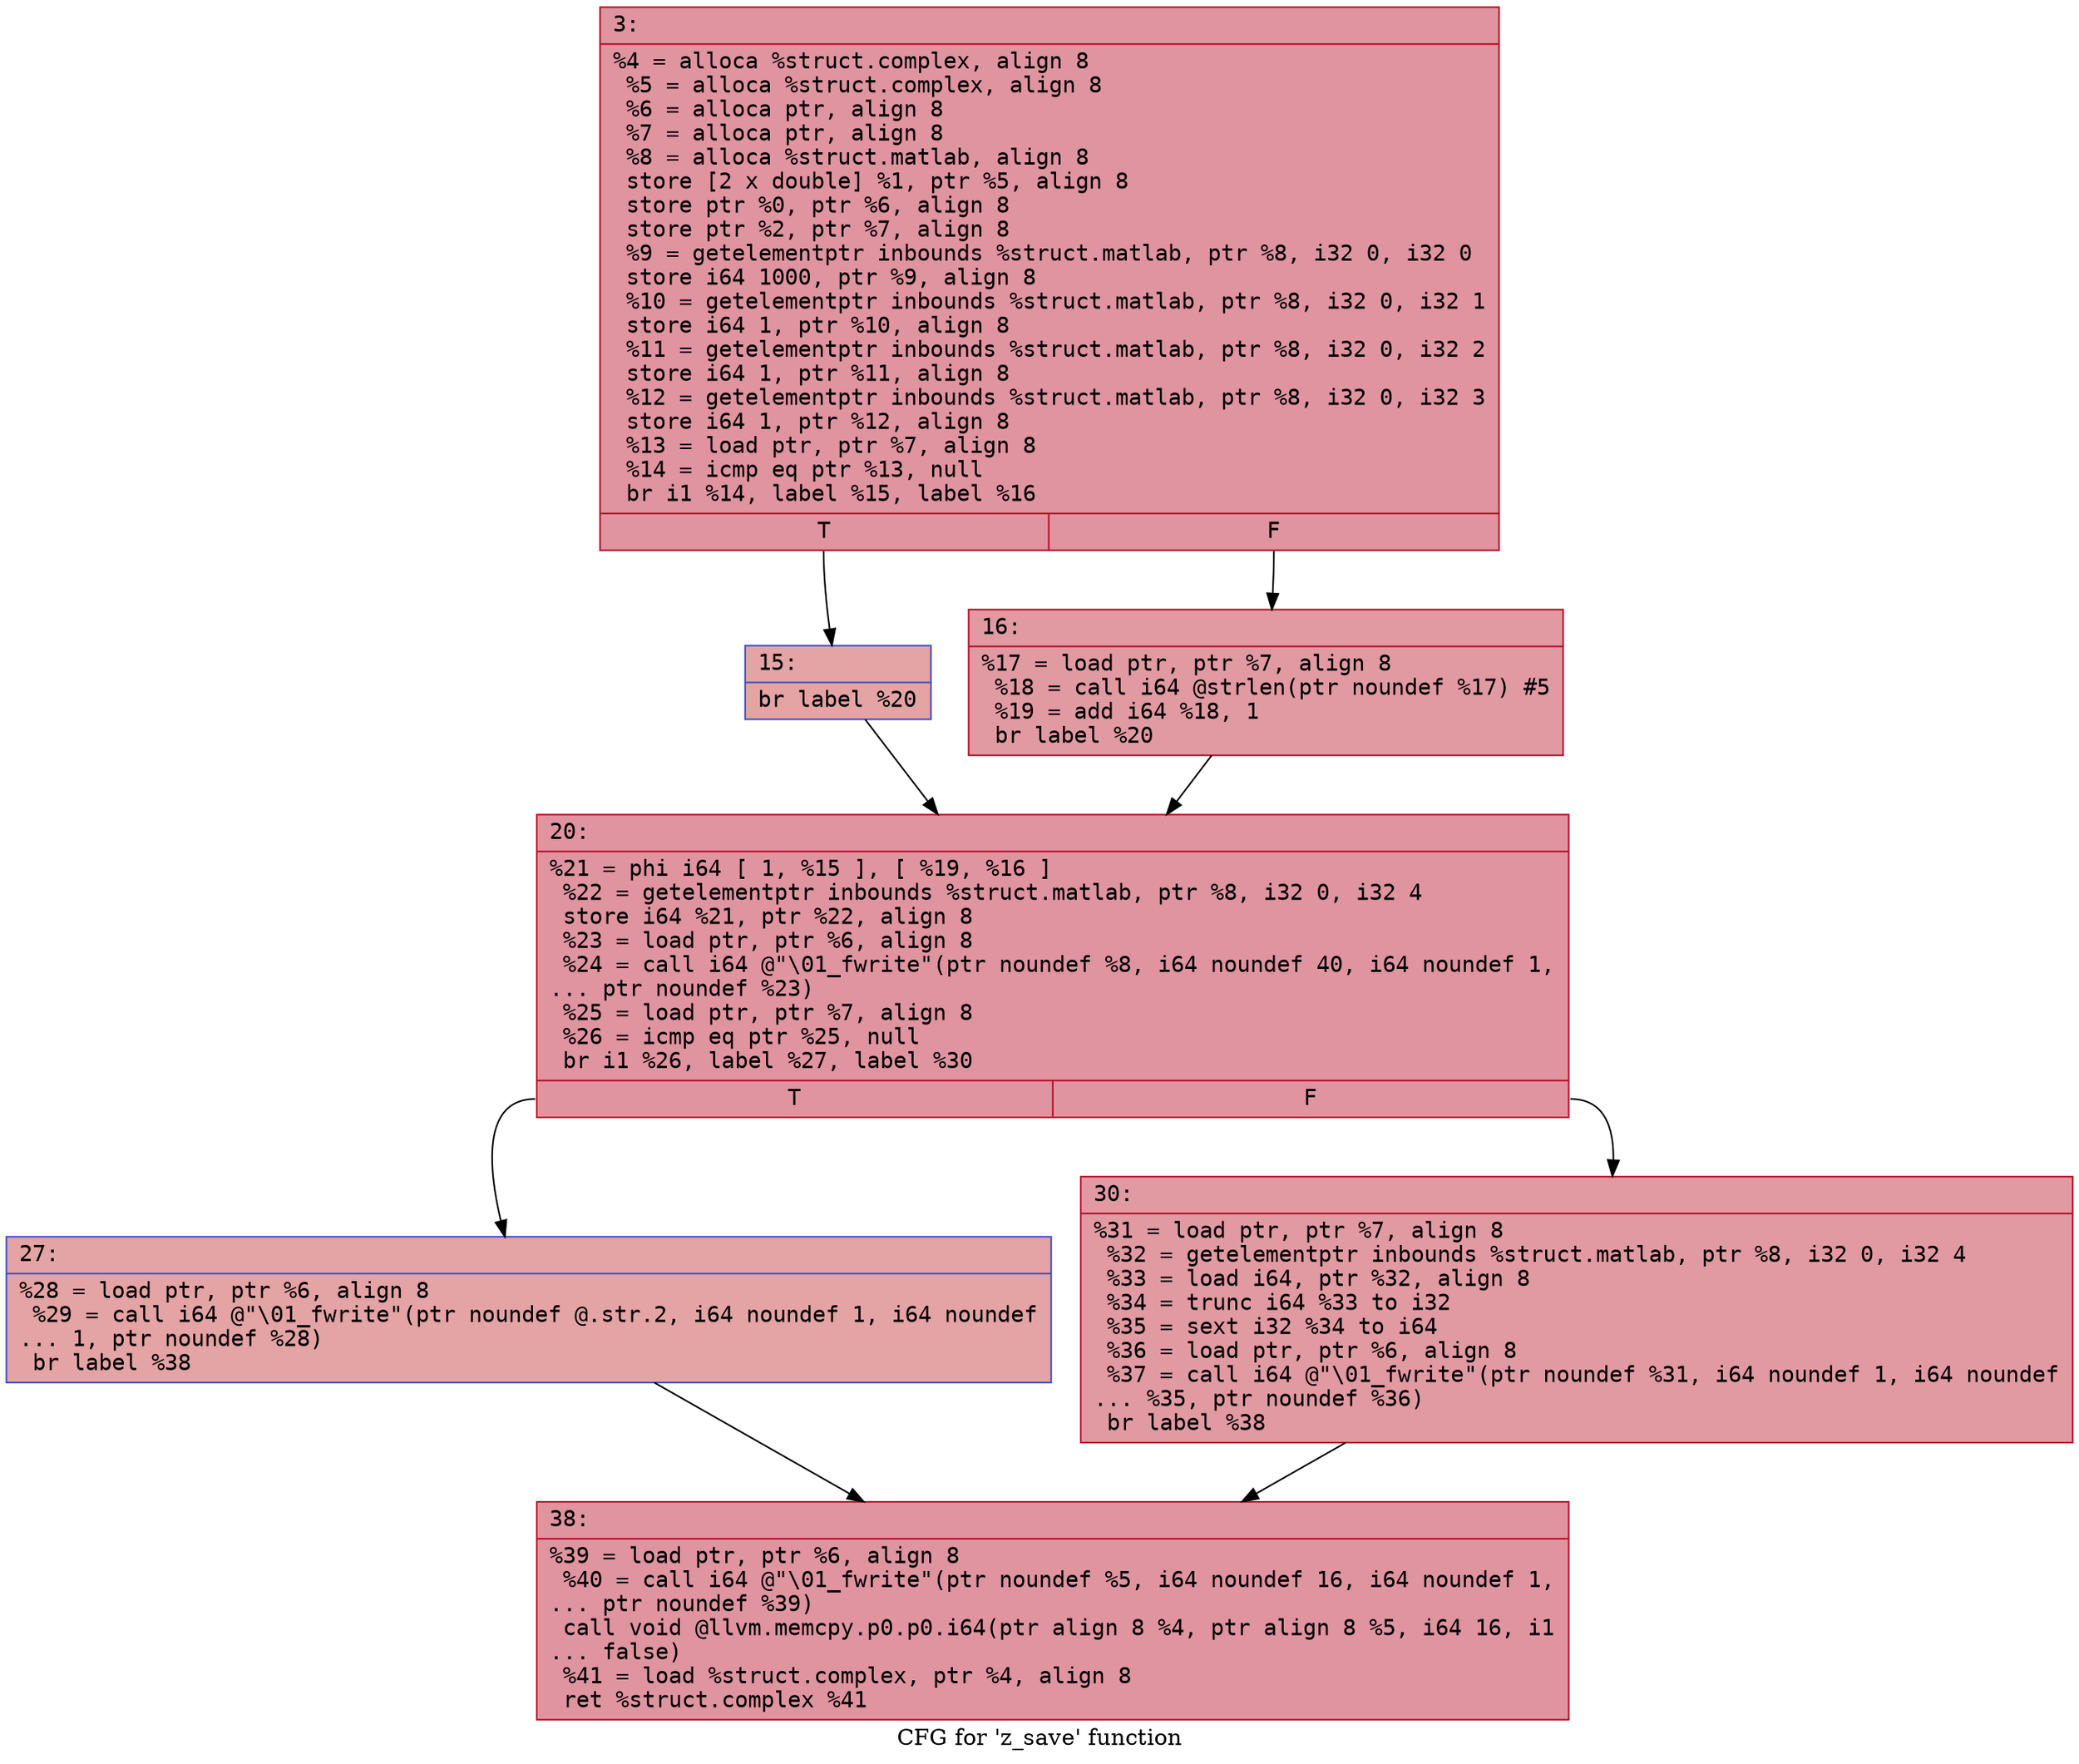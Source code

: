 digraph "CFG for 'z_save' function" {
	label="CFG for 'z_save' function";

	Node0x600000542da0 [shape=record,color="#b70d28ff", style=filled, fillcolor="#b70d2870" fontname="Courier",label="{3:\l|  %4 = alloca %struct.complex, align 8\l  %5 = alloca %struct.complex, align 8\l  %6 = alloca ptr, align 8\l  %7 = alloca ptr, align 8\l  %8 = alloca %struct.matlab, align 8\l  store [2 x double] %1, ptr %5, align 8\l  store ptr %0, ptr %6, align 8\l  store ptr %2, ptr %7, align 8\l  %9 = getelementptr inbounds %struct.matlab, ptr %8, i32 0, i32 0\l  store i64 1000, ptr %9, align 8\l  %10 = getelementptr inbounds %struct.matlab, ptr %8, i32 0, i32 1\l  store i64 1, ptr %10, align 8\l  %11 = getelementptr inbounds %struct.matlab, ptr %8, i32 0, i32 2\l  store i64 1, ptr %11, align 8\l  %12 = getelementptr inbounds %struct.matlab, ptr %8, i32 0, i32 3\l  store i64 1, ptr %12, align 8\l  %13 = load ptr, ptr %7, align 8\l  %14 = icmp eq ptr %13, null\l  br i1 %14, label %15, label %16\l|{<s0>T|<s1>F}}"];
	Node0x600000542da0:s0 -> Node0x600000542df0[tooltip="3 -> 15\nProbability 37.50%" ];
	Node0x600000542da0:s1 -> Node0x600000542e40[tooltip="3 -> 16\nProbability 62.50%" ];
	Node0x600000542df0 [shape=record,color="#3d50c3ff", style=filled, fillcolor="#c32e3170" fontname="Courier",label="{15:\l|  br label %20\l}"];
	Node0x600000542df0 -> Node0x600000542e90[tooltip="15 -> 20\nProbability 100.00%" ];
	Node0x600000542e40 [shape=record,color="#b70d28ff", style=filled, fillcolor="#bb1b2c70" fontname="Courier",label="{16:\l|  %17 = load ptr, ptr %7, align 8\l  %18 = call i64 @strlen(ptr noundef %17) #5\l  %19 = add i64 %18, 1\l  br label %20\l}"];
	Node0x600000542e40 -> Node0x600000542e90[tooltip="16 -> 20\nProbability 100.00%" ];
	Node0x600000542e90 [shape=record,color="#b70d28ff", style=filled, fillcolor="#b70d2870" fontname="Courier",label="{20:\l|  %21 = phi i64 [ 1, %15 ], [ %19, %16 ]\l  %22 = getelementptr inbounds %struct.matlab, ptr %8, i32 0, i32 4\l  store i64 %21, ptr %22, align 8\l  %23 = load ptr, ptr %6, align 8\l  %24 = call i64 @\"\\01_fwrite\"(ptr noundef %8, i64 noundef 40, i64 noundef 1,\l... ptr noundef %23)\l  %25 = load ptr, ptr %7, align 8\l  %26 = icmp eq ptr %25, null\l  br i1 %26, label %27, label %30\l|{<s0>T|<s1>F}}"];
	Node0x600000542e90:s0 -> Node0x600000542ee0[tooltip="20 -> 27\nProbability 37.50%" ];
	Node0x600000542e90:s1 -> Node0x600000542f30[tooltip="20 -> 30\nProbability 62.50%" ];
	Node0x600000542ee0 [shape=record,color="#3d50c3ff", style=filled, fillcolor="#c32e3170" fontname="Courier",label="{27:\l|  %28 = load ptr, ptr %6, align 8\l  %29 = call i64 @\"\\01_fwrite\"(ptr noundef @.str.2, i64 noundef 1, i64 noundef\l... 1, ptr noundef %28)\l  br label %38\l}"];
	Node0x600000542ee0 -> Node0x600000542f80[tooltip="27 -> 38\nProbability 100.00%" ];
	Node0x600000542f30 [shape=record,color="#b70d28ff", style=filled, fillcolor="#bb1b2c70" fontname="Courier",label="{30:\l|  %31 = load ptr, ptr %7, align 8\l  %32 = getelementptr inbounds %struct.matlab, ptr %8, i32 0, i32 4\l  %33 = load i64, ptr %32, align 8\l  %34 = trunc i64 %33 to i32\l  %35 = sext i32 %34 to i64\l  %36 = load ptr, ptr %6, align 8\l  %37 = call i64 @\"\\01_fwrite\"(ptr noundef %31, i64 noundef 1, i64 noundef\l... %35, ptr noundef %36)\l  br label %38\l}"];
	Node0x600000542f30 -> Node0x600000542f80[tooltip="30 -> 38\nProbability 100.00%" ];
	Node0x600000542f80 [shape=record,color="#b70d28ff", style=filled, fillcolor="#b70d2870" fontname="Courier",label="{38:\l|  %39 = load ptr, ptr %6, align 8\l  %40 = call i64 @\"\\01_fwrite\"(ptr noundef %5, i64 noundef 16, i64 noundef 1,\l... ptr noundef %39)\l  call void @llvm.memcpy.p0.p0.i64(ptr align 8 %4, ptr align 8 %5, i64 16, i1\l... false)\l  %41 = load %struct.complex, ptr %4, align 8\l  ret %struct.complex %41\l}"];
}
